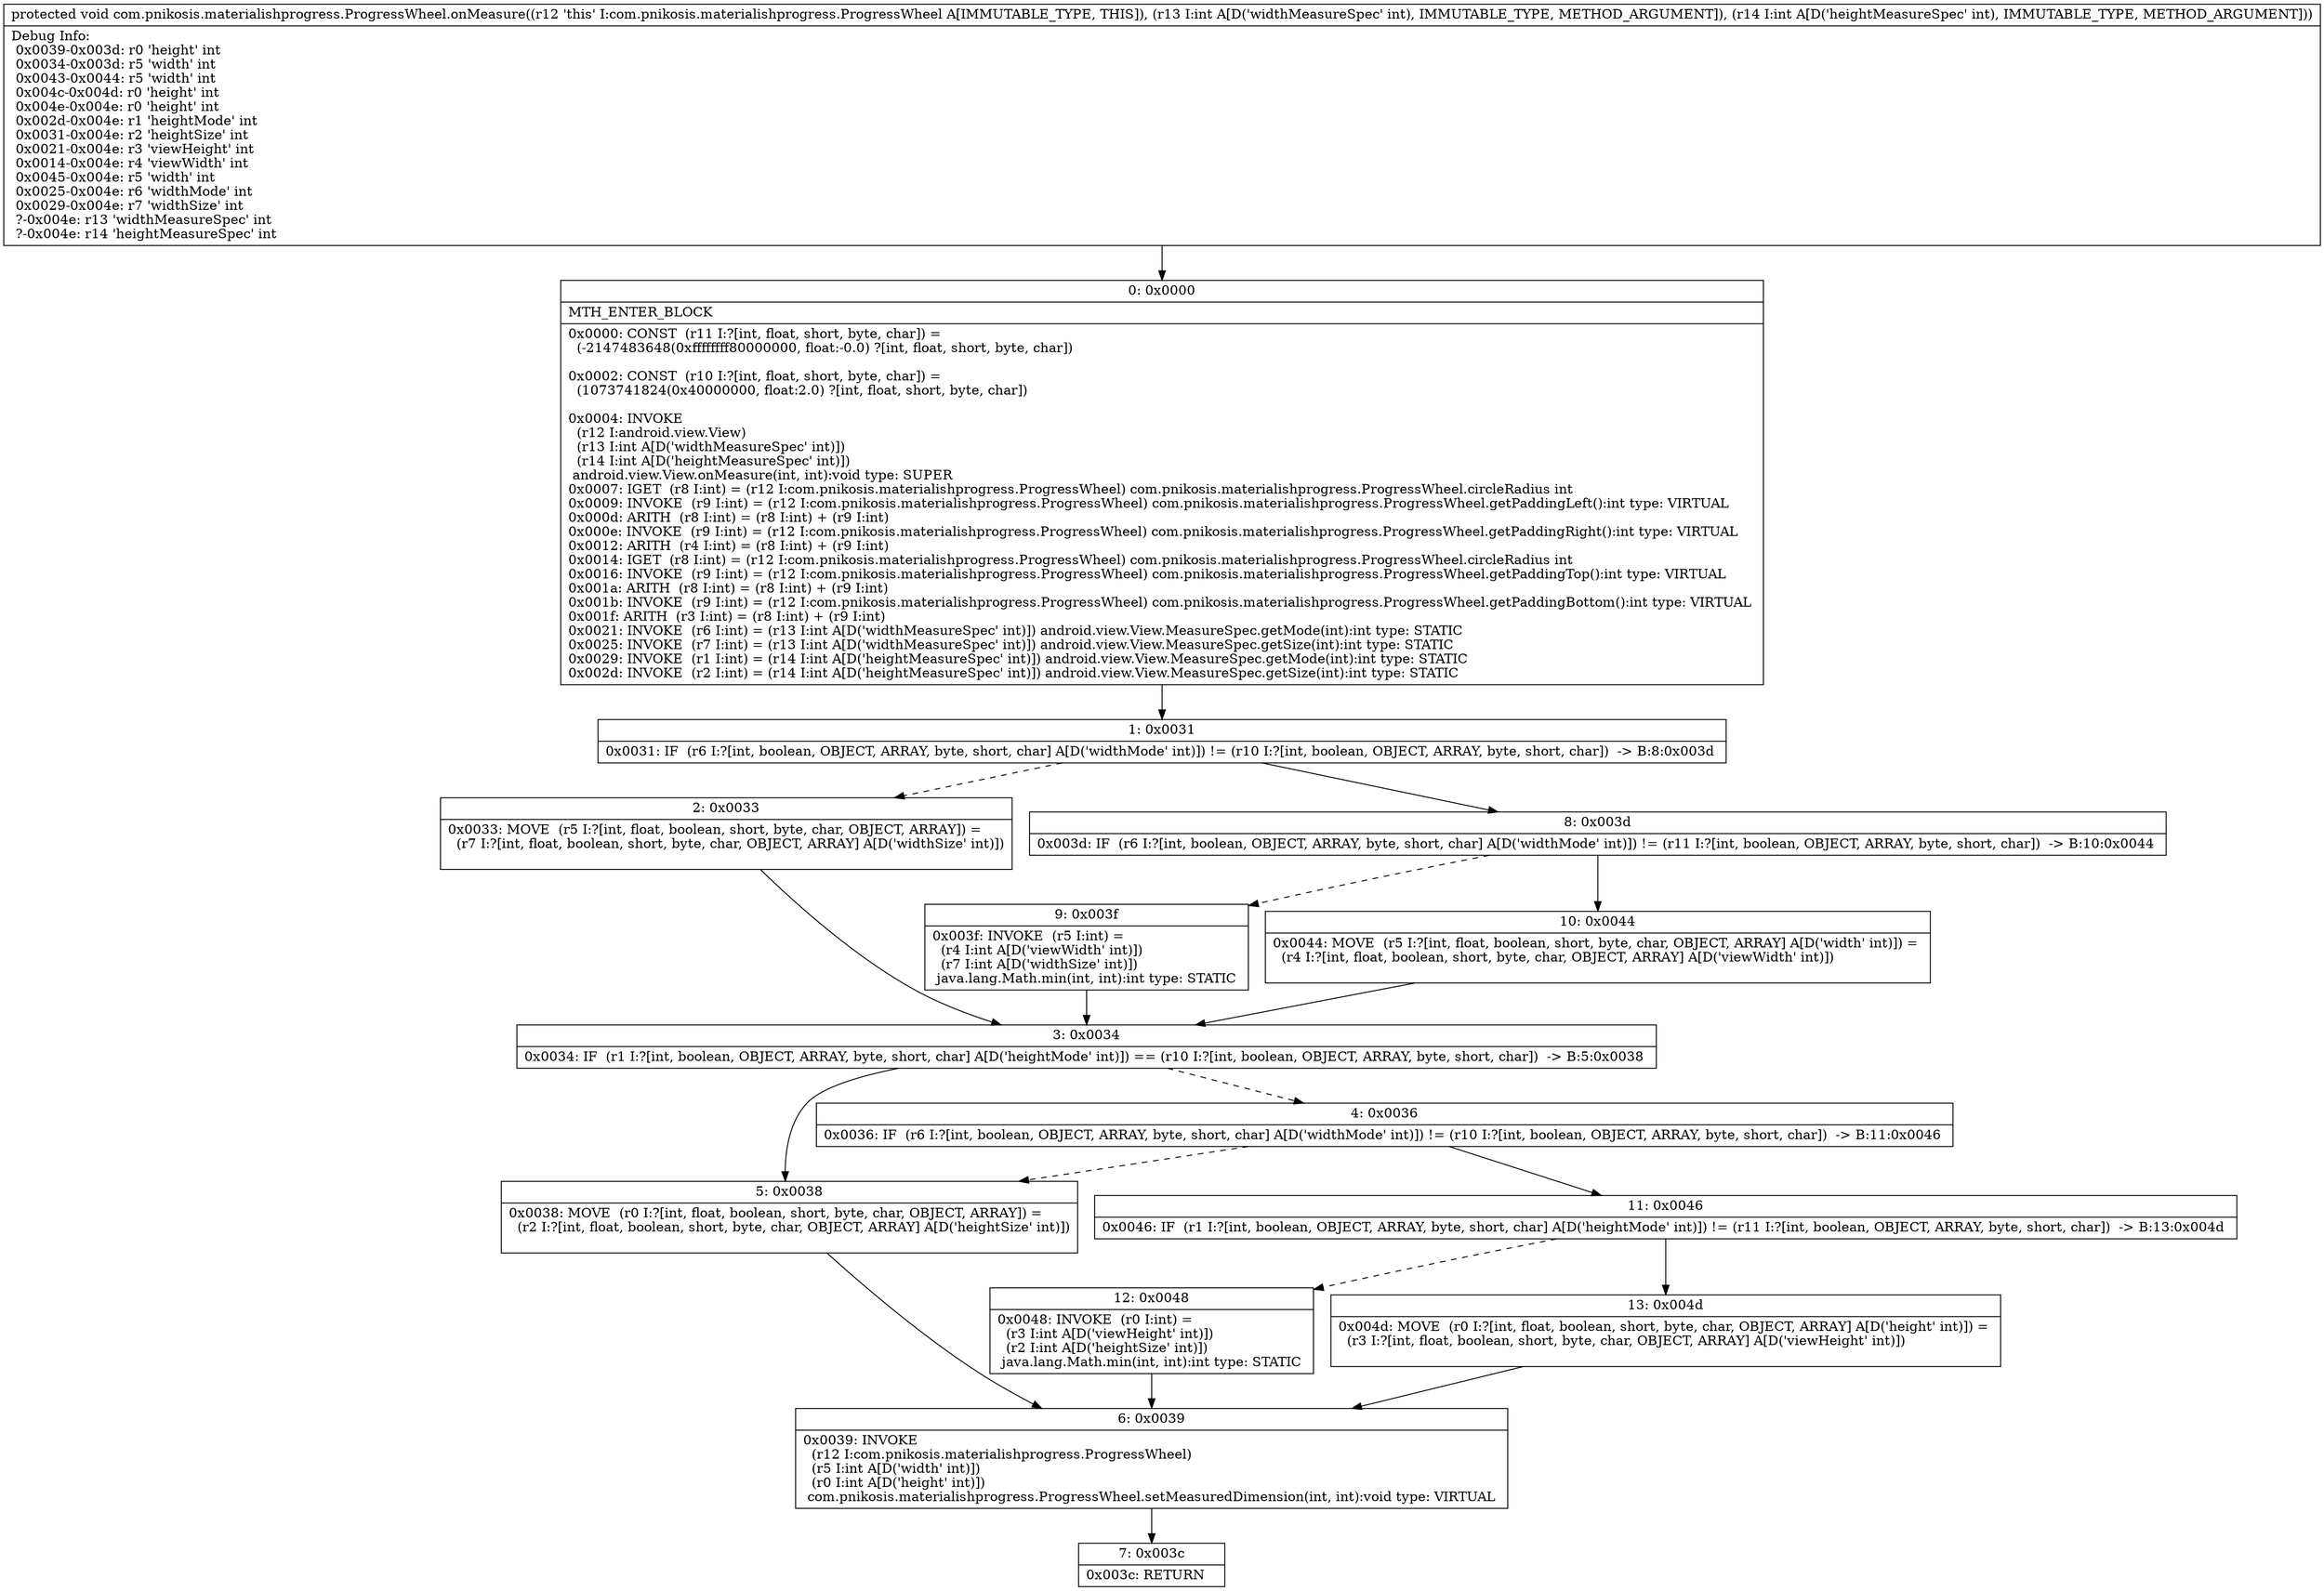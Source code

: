digraph "CFG forcom.pnikosis.materialishprogress.ProgressWheel.onMeasure(II)V" {
Node_0 [shape=record,label="{0\:\ 0x0000|MTH_ENTER_BLOCK\l|0x0000: CONST  (r11 I:?[int, float, short, byte, char]) = \l  (\-2147483648(0xffffffff80000000, float:\-0.0) ?[int, float, short, byte, char])\l \l0x0002: CONST  (r10 I:?[int, float, short, byte, char]) = \l  (1073741824(0x40000000, float:2.0) ?[int, float, short, byte, char])\l \l0x0004: INVOKE  \l  (r12 I:android.view.View)\l  (r13 I:int A[D('widthMeasureSpec' int)])\l  (r14 I:int A[D('heightMeasureSpec' int)])\l android.view.View.onMeasure(int, int):void type: SUPER \l0x0007: IGET  (r8 I:int) = (r12 I:com.pnikosis.materialishprogress.ProgressWheel) com.pnikosis.materialishprogress.ProgressWheel.circleRadius int \l0x0009: INVOKE  (r9 I:int) = (r12 I:com.pnikosis.materialishprogress.ProgressWheel) com.pnikosis.materialishprogress.ProgressWheel.getPaddingLeft():int type: VIRTUAL \l0x000d: ARITH  (r8 I:int) = (r8 I:int) + (r9 I:int) \l0x000e: INVOKE  (r9 I:int) = (r12 I:com.pnikosis.materialishprogress.ProgressWheel) com.pnikosis.materialishprogress.ProgressWheel.getPaddingRight():int type: VIRTUAL \l0x0012: ARITH  (r4 I:int) = (r8 I:int) + (r9 I:int) \l0x0014: IGET  (r8 I:int) = (r12 I:com.pnikosis.materialishprogress.ProgressWheel) com.pnikosis.materialishprogress.ProgressWheel.circleRadius int \l0x0016: INVOKE  (r9 I:int) = (r12 I:com.pnikosis.materialishprogress.ProgressWheel) com.pnikosis.materialishprogress.ProgressWheel.getPaddingTop():int type: VIRTUAL \l0x001a: ARITH  (r8 I:int) = (r8 I:int) + (r9 I:int) \l0x001b: INVOKE  (r9 I:int) = (r12 I:com.pnikosis.materialishprogress.ProgressWheel) com.pnikosis.materialishprogress.ProgressWheel.getPaddingBottom():int type: VIRTUAL \l0x001f: ARITH  (r3 I:int) = (r8 I:int) + (r9 I:int) \l0x0021: INVOKE  (r6 I:int) = (r13 I:int A[D('widthMeasureSpec' int)]) android.view.View.MeasureSpec.getMode(int):int type: STATIC \l0x0025: INVOKE  (r7 I:int) = (r13 I:int A[D('widthMeasureSpec' int)]) android.view.View.MeasureSpec.getSize(int):int type: STATIC \l0x0029: INVOKE  (r1 I:int) = (r14 I:int A[D('heightMeasureSpec' int)]) android.view.View.MeasureSpec.getMode(int):int type: STATIC \l0x002d: INVOKE  (r2 I:int) = (r14 I:int A[D('heightMeasureSpec' int)]) android.view.View.MeasureSpec.getSize(int):int type: STATIC \l}"];
Node_1 [shape=record,label="{1\:\ 0x0031|0x0031: IF  (r6 I:?[int, boolean, OBJECT, ARRAY, byte, short, char] A[D('widthMode' int)]) != (r10 I:?[int, boolean, OBJECT, ARRAY, byte, short, char])  \-\> B:8:0x003d \l}"];
Node_2 [shape=record,label="{2\:\ 0x0033|0x0033: MOVE  (r5 I:?[int, float, boolean, short, byte, char, OBJECT, ARRAY]) = \l  (r7 I:?[int, float, boolean, short, byte, char, OBJECT, ARRAY] A[D('widthSize' int)])\l \l}"];
Node_3 [shape=record,label="{3\:\ 0x0034|0x0034: IF  (r1 I:?[int, boolean, OBJECT, ARRAY, byte, short, char] A[D('heightMode' int)]) == (r10 I:?[int, boolean, OBJECT, ARRAY, byte, short, char])  \-\> B:5:0x0038 \l}"];
Node_4 [shape=record,label="{4\:\ 0x0036|0x0036: IF  (r6 I:?[int, boolean, OBJECT, ARRAY, byte, short, char] A[D('widthMode' int)]) != (r10 I:?[int, boolean, OBJECT, ARRAY, byte, short, char])  \-\> B:11:0x0046 \l}"];
Node_5 [shape=record,label="{5\:\ 0x0038|0x0038: MOVE  (r0 I:?[int, float, boolean, short, byte, char, OBJECT, ARRAY]) = \l  (r2 I:?[int, float, boolean, short, byte, char, OBJECT, ARRAY] A[D('heightSize' int)])\l \l}"];
Node_6 [shape=record,label="{6\:\ 0x0039|0x0039: INVOKE  \l  (r12 I:com.pnikosis.materialishprogress.ProgressWheel)\l  (r5 I:int A[D('width' int)])\l  (r0 I:int A[D('height' int)])\l com.pnikosis.materialishprogress.ProgressWheel.setMeasuredDimension(int, int):void type: VIRTUAL \l}"];
Node_7 [shape=record,label="{7\:\ 0x003c|0x003c: RETURN   \l}"];
Node_8 [shape=record,label="{8\:\ 0x003d|0x003d: IF  (r6 I:?[int, boolean, OBJECT, ARRAY, byte, short, char] A[D('widthMode' int)]) != (r11 I:?[int, boolean, OBJECT, ARRAY, byte, short, char])  \-\> B:10:0x0044 \l}"];
Node_9 [shape=record,label="{9\:\ 0x003f|0x003f: INVOKE  (r5 I:int) = \l  (r4 I:int A[D('viewWidth' int)])\l  (r7 I:int A[D('widthSize' int)])\l java.lang.Math.min(int, int):int type: STATIC \l}"];
Node_10 [shape=record,label="{10\:\ 0x0044|0x0044: MOVE  (r5 I:?[int, float, boolean, short, byte, char, OBJECT, ARRAY] A[D('width' int)]) = \l  (r4 I:?[int, float, boolean, short, byte, char, OBJECT, ARRAY] A[D('viewWidth' int)])\l \l}"];
Node_11 [shape=record,label="{11\:\ 0x0046|0x0046: IF  (r1 I:?[int, boolean, OBJECT, ARRAY, byte, short, char] A[D('heightMode' int)]) != (r11 I:?[int, boolean, OBJECT, ARRAY, byte, short, char])  \-\> B:13:0x004d \l}"];
Node_12 [shape=record,label="{12\:\ 0x0048|0x0048: INVOKE  (r0 I:int) = \l  (r3 I:int A[D('viewHeight' int)])\l  (r2 I:int A[D('heightSize' int)])\l java.lang.Math.min(int, int):int type: STATIC \l}"];
Node_13 [shape=record,label="{13\:\ 0x004d|0x004d: MOVE  (r0 I:?[int, float, boolean, short, byte, char, OBJECT, ARRAY] A[D('height' int)]) = \l  (r3 I:?[int, float, boolean, short, byte, char, OBJECT, ARRAY] A[D('viewHeight' int)])\l \l}"];
MethodNode[shape=record,label="{protected void com.pnikosis.materialishprogress.ProgressWheel.onMeasure((r12 'this' I:com.pnikosis.materialishprogress.ProgressWheel A[IMMUTABLE_TYPE, THIS]), (r13 I:int A[D('widthMeasureSpec' int), IMMUTABLE_TYPE, METHOD_ARGUMENT]), (r14 I:int A[D('heightMeasureSpec' int), IMMUTABLE_TYPE, METHOD_ARGUMENT]))  | Debug Info:\l  0x0039\-0x003d: r0 'height' int\l  0x0034\-0x003d: r5 'width' int\l  0x0043\-0x0044: r5 'width' int\l  0x004c\-0x004d: r0 'height' int\l  0x004e\-0x004e: r0 'height' int\l  0x002d\-0x004e: r1 'heightMode' int\l  0x0031\-0x004e: r2 'heightSize' int\l  0x0021\-0x004e: r3 'viewHeight' int\l  0x0014\-0x004e: r4 'viewWidth' int\l  0x0045\-0x004e: r5 'width' int\l  0x0025\-0x004e: r6 'widthMode' int\l  0x0029\-0x004e: r7 'widthSize' int\l  ?\-0x004e: r13 'widthMeasureSpec' int\l  ?\-0x004e: r14 'heightMeasureSpec' int\l}"];
MethodNode -> Node_0;
Node_0 -> Node_1;
Node_1 -> Node_2[style=dashed];
Node_1 -> Node_8;
Node_2 -> Node_3;
Node_3 -> Node_4[style=dashed];
Node_3 -> Node_5;
Node_4 -> Node_5[style=dashed];
Node_4 -> Node_11;
Node_5 -> Node_6;
Node_6 -> Node_7;
Node_8 -> Node_9[style=dashed];
Node_8 -> Node_10;
Node_9 -> Node_3;
Node_10 -> Node_3;
Node_11 -> Node_12[style=dashed];
Node_11 -> Node_13;
Node_12 -> Node_6;
Node_13 -> Node_6;
}

